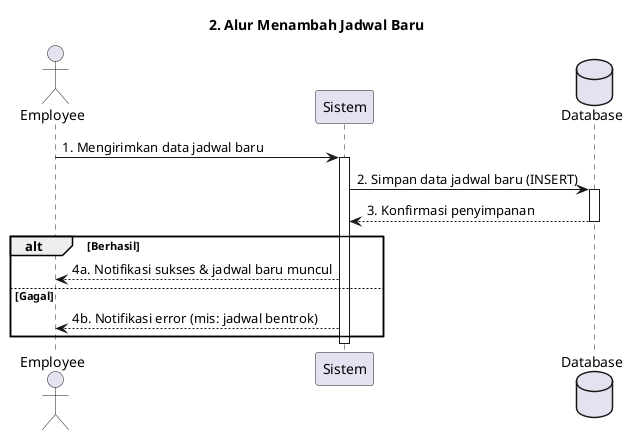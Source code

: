 @startuml
actor Employee
participant "Sistem" as System
database "Database" as DB

title 2. Alur Menambah Jadwal Baru

Employee -> System : 1. Mengirimkan data jadwal baru
activate System
System -> DB : 2. Simpan data jadwal baru (INSERT)
activate DB
DB --> System : 3. Konfirmasi penyimpanan
deactivate DB

alt Berhasil
    System --> Employee : 4a. Notifikasi sukses & jadwal baru muncul
else Gagal
    System --> Employee : 4b. Notifikasi error (mis: jadwal bentrok)
end

deactivate System
@enduml